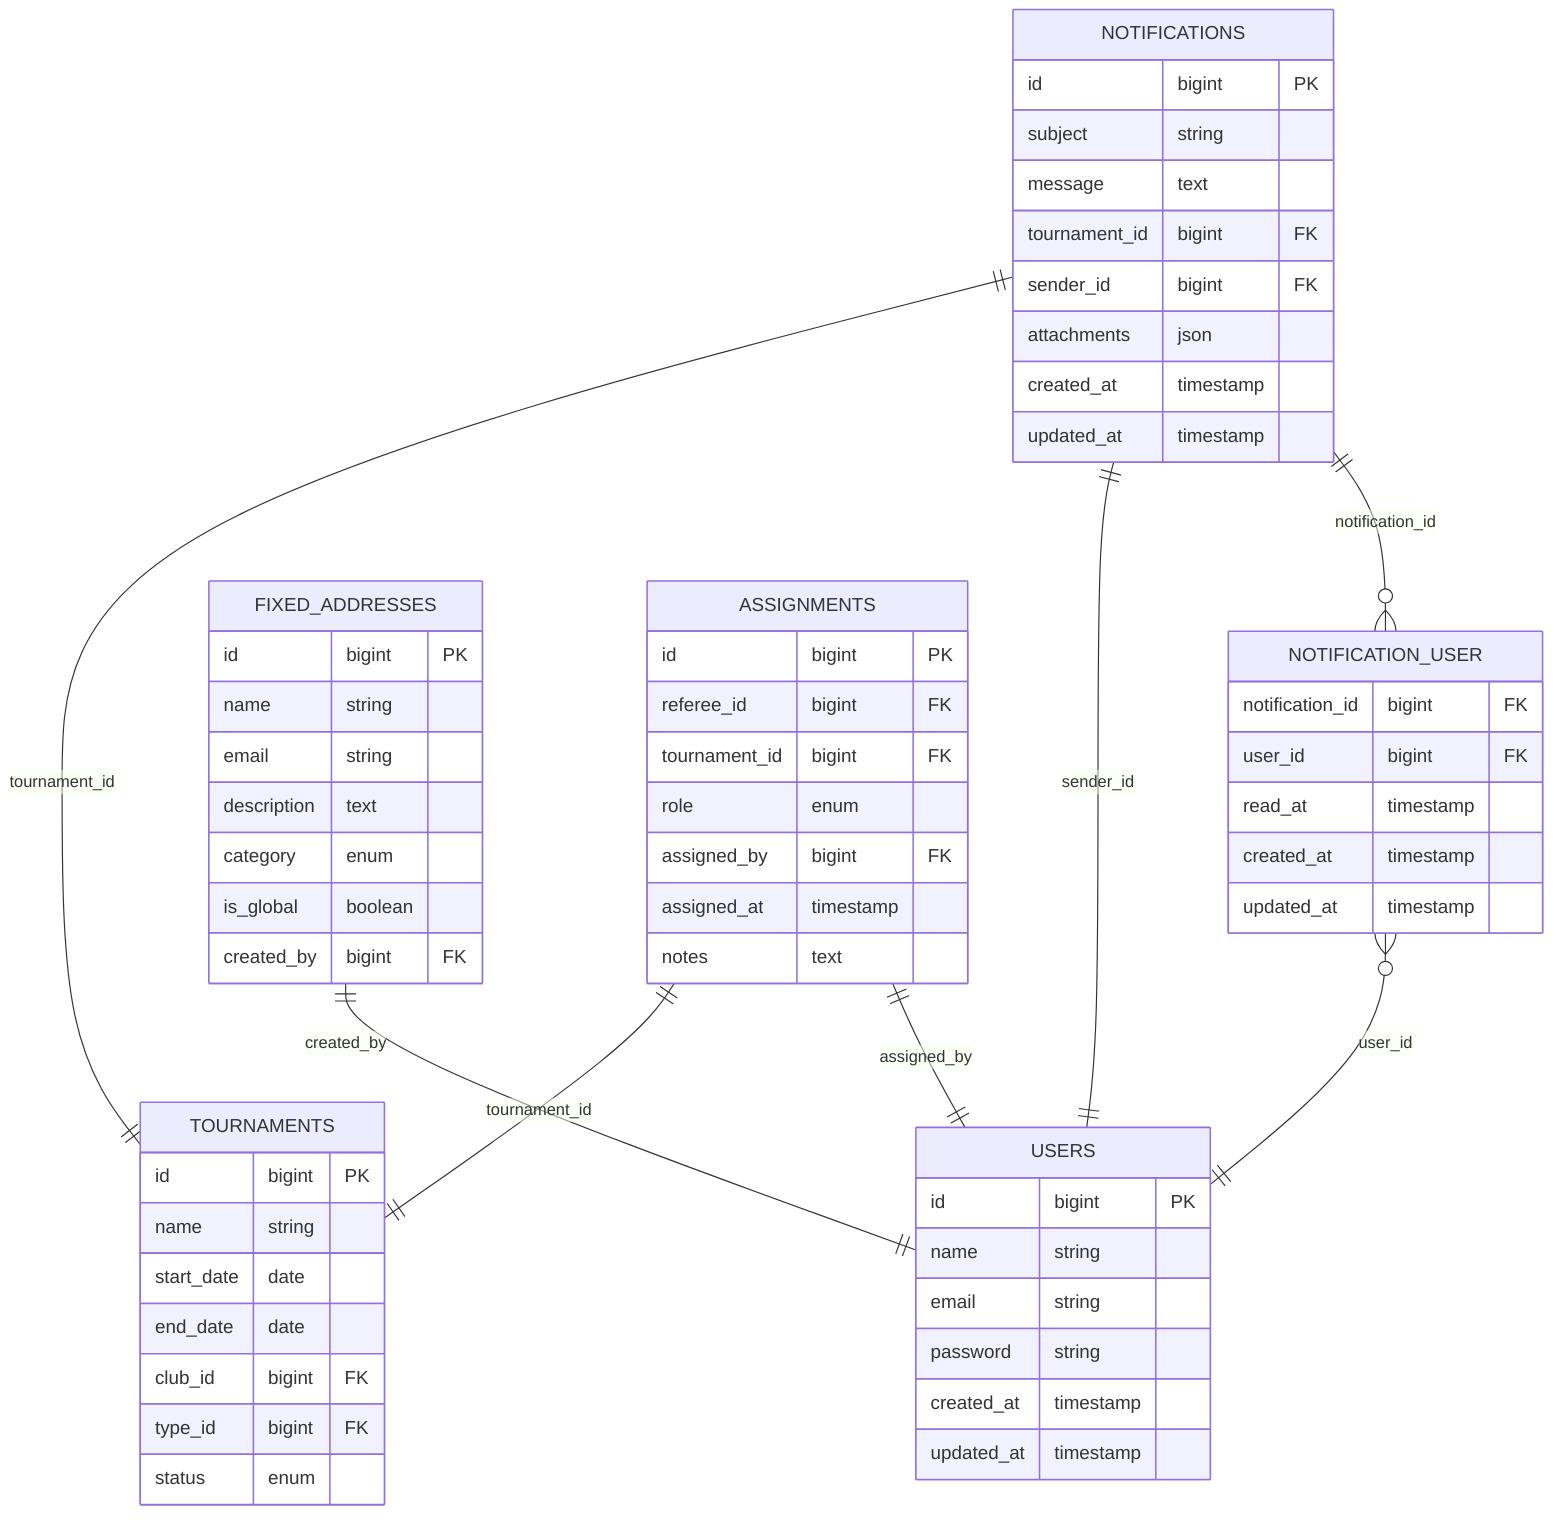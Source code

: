 erDiagram
    NOTIFICATIONS {
        id bigint PK
        subject string
        message text
        tournament_id bigint FK
        sender_id bigint FK
        attachments json
        created_at timestamp
        updated_at timestamp
    }

    NOTIFICATION_USER {
        notification_id bigint FK
        user_id bigint FK
        read_at timestamp
        created_at timestamp
        updated_at timestamp
    }

    TOURNAMENTS {
        id bigint PK
        name string
        start_date date
        end_date date
        club_id bigint FK
        type_id bigint FK
        status enum
    }

    USERS {
        id bigint PK
        name string
        email string
        password string
        created_at timestamp
        updated_at timestamp
    }

    FIXED_ADDRESSES {
        id bigint PK
        name string
        email string
        description text
        category enum
        is_global boolean
        created_by bigint FK
    }

    ASSIGNMENTS {
        id bigint PK
        referee_id bigint FK
        tournament_id bigint FK
        role enum
        assigned_by bigint FK
        assigned_at timestamp
        notes text
    }

    %% Relazioni
    NOTIFICATIONS ||--|| TOURNAMENTS : "tournament_id"
    NOTIFICATIONS ||--|| USERS : "sender_id"
    NOTIFICATIONS ||--o{ NOTIFICATION_USER : "notification_id"
    NOTIFICATION_USER }o--|| USERS : "user_id"
    FIXED_ADDRESSES ||--|| USERS : "created_by"
    ASSIGNMENTS ||--|| TOURNAMENTS : "tournament_id"
    ASSIGNMENTS ||--|| USERS : "assigned_by"